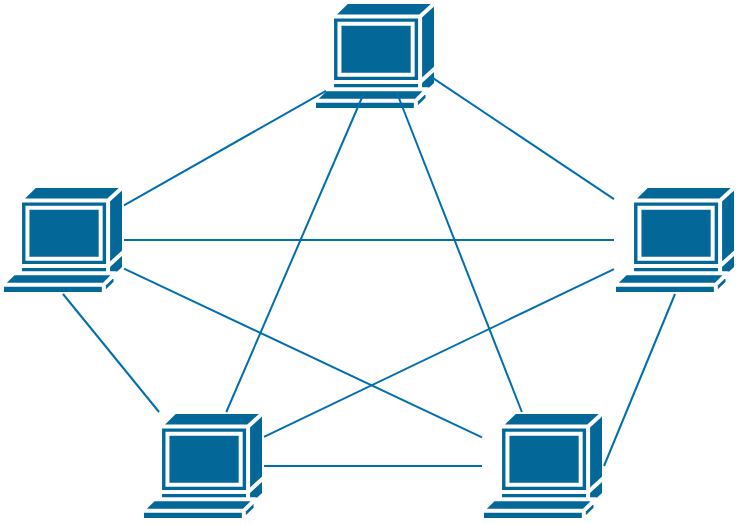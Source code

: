 <mxfile version="24.7.8">
  <diagram name="Página-1" id="Wd3Yw5G85OHn2Ttq9tOE">
    <mxGraphModel dx="751" dy="482" grid="0" gridSize="10" guides="1" tooltips="1" connect="1" arrows="1" fold="1" page="1" pageScale="1" pageWidth="827" pageHeight="1169" background="#ffffff" math="0" shadow="0">
      <root>
        <mxCell id="0" />
        <mxCell id="1" parent="0" />
        <mxCell id="iy80IEU9ZQIbK0lbwhQy-2" value="" style="shape=mxgraph.cisco.computers_and_peripherals.terminal;sketch=0;html=1;pointerEvents=1;dashed=0;fillColor=#036897;strokeColor=#ffffff;strokeWidth=2;verticalLabelPosition=bottom;verticalAlign=top;align=center;outlineConnect=0;" vertex="1" parent="1">
          <mxGeometry x="377" y="135" width="61" height="54" as="geometry" />
        </mxCell>
        <mxCell id="iy80IEU9ZQIbK0lbwhQy-7" value="" style="shape=mxgraph.cisco.computers_and_peripherals.terminal;sketch=0;html=1;pointerEvents=1;dashed=0;fillColor=#036897;strokeColor=#ffffff;strokeWidth=2;verticalLabelPosition=bottom;verticalAlign=top;align=center;outlineConnect=0;" vertex="1" parent="1">
          <mxGeometry x="221" y="227" width="61" height="54" as="geometry" />
        </mxCell>
        <mxCell id="iy80IEU9ZQIbK0lbwhQy-8" value="" style="shape=mxgraph.cisco.computers_and_peripherals.terminal;sketch=0;html=1;pointerEvents=1;dashed=0;fillColor=#036897;strokeColor=#ffffff;strokeWidth=2;verticalLabelPosition=bottom;verticalAlign=top;align=center;outlineConnect=0;" vertex="1" parent="1">
          <mxGeometry x="291" y="340" width="61" height="54" as="geometry" />
        </mxCell>
        <mxCell id="iy80IEU9ZQIbK0lbwhQy-9" value="" style="shape=mxgraph.cisco.computers_and_peripherals.terminal;sketch=0;html=1;pointerEvents=1;dashed=0;fillColor=#036897;strokeColor=#ffffff;strokeWidth=2;verticalLabelPosition=bottom;verticalAlign=top;align=center;outlineConnect=0;" vertex="1" parent="1">
          <mxGeometry x="461" y="340" width="61" height="54" as="geometry" />
        </mxCell>
        <mxCell id="iy80IEU9ZQIbK0lbwhQy-10" value="" style="shape=mxgraph.cisco.computers_and_peripherals.terminal;sketch=0;html=1;pointerEvents=1;dashed=0;fillColor=#036897;strokeColor=#ffffff;strokeWidth=2;verticalLabelPosition=bottom;verticalAlign=top;align=center;outlineConnect=0;" vertex="1" parent="1">
          <mxGeometry x="527" y="227" width="61" height="54" as="geometry" />
        </mxCell>
        <mxCell id="iy80IEU9ZQIbK0lbwhQy-16" value="" style="endArrow=none;html=1;rounded=0;strokeColor=#006EAF;fillColor=#1ba1e2;exitX=0;exitY=0.98;exitDx=0;exitDy=0;exitPerimeter=0;" edge="1" parent="1" target="iy80IEU9ZQIbK0lbwhQy-7">
          <mxGeometry width="50" height="50" relative="1" as="geometry">
            <mxPoint x="383" y="179.4" as="sourcePoint" />
            <mxPoint x="420" y="199" as="targetPoint" />
          </mxGeometry>
        </mxCell>
        <mxCell id="iy80IEU9ZQIbK0lbwhQy-17" value="" style="endArrow=none;html=1;rounded=0;strokeColor=#006EAF;fillColor=#1ba1e2;" edge="1" parent="1" target="iy80IEU9ZQIbK0lbwhQy-8">
          <mxGeometry width="50" height="50" relative="1" as="geometry">
            <mxPoint x="402.184" y="180" as="sourcePoint" />
            <mxPoint x="357.5" y="270" as="targetPoint" />
          </mxGeometry>
        </mxCell>
        <mxCell id="iy80IEU9ZQIbK0lbwhQy-18" value="" style="endArrow=none;html=1;rounded=0;strokeColor=#006EAF;fillColor=#1ba1e2;" edge="1" parent="1" source="iy80IEU9ZQIbK0lbwhQy-9">
          <mxGeometry width="50" height="50" relative="1" as="geometry">
            <mxPoint x="320" y="262" as="sourcePoint" />
            <mxPoint x="418.289" y="180" as="targetPoint" />
          </mxGeometry>
        </mxCell>
        <mxCell id="iy80IEU9ZQIbK0lbwhQy-19" value="" style="endArrow=none;html=1;rounded=0;strokeColor=#006EAF;fillColor=#1ba1e2;entryX=0.87;entryY=0.74;entryDx=0;entryDy=0;entryPerimeter=0;" edge="1" parent="1" source="iy80IEU9ZQIbK0lbwhQy-10">
          <mxGeometry width="50" height="50" relative="1" as="geometry">
            <mxPoint x="504" y="304" as="sourcePoint" />
            <mxPoint x="435.2" y="172.2" as="targetPoint" />
          </mxGeometry>
        </mxCell>
        <mxCell id="iy80IEU9ZQIbK0lbwhQy-21" value="" style="endArrow=none;html=1;rounded=0;strokeColor=#006EAF;fillColor=#1ba1e2;exitX=0.5;exitY=1;exitDx=0;exitDy=0;exitPerimeter=0;" edge="1" parent="1" source="iy80IEU9ZQIbK0lbwhQy-7" target="iy80IEU9ZQIbK0lbwhQy-8">
          <mxGeometry width="50" height="50" relative="1" as="geometry">
            <mxPoint x="270" y="309" as="sourcePoint" />
            <mxPoint x="169" y="366.6" as="targetPoint" />
          </mxGeometry>
        </mxCell>
        <mxCell id="iy80IEU9ZQIbK0lbwhQy-22" value="" style="endArrow=none;html=1;rounded=0;strokeColor=#006EAF;fillColor=#1ba1e2;" edge="1" parent="1" source="iy80IEU9ZQIbK0lbwhQy-9" target="iy80IEU9ZQIbK0lbwhQy-8">
          <mxGeometry width="50" height="50" relative="1" as="geometry">
            <mxPoint x="403" y="199.4" as="sourcePoint" />
            <mxPoint x="302" y="257" as="targetPoint" />
          </mxGeometry>
        </mxCell>
        <mxCell id="iy80IEU9ZQIbK0lbwhQy-23" value="" style="endArrow=none;html=1;rounded=0;strokeColor=#006EAF;fillColor=#1ba1e2;entryX=1;entryY=0.5;entryDx=0;entryDy=0;entryPerimeter=0;exitX=0.5;exitY=1;exitDx=0;exitDy=0;exitPerimeter=0;" edge="1" parent="1" source="iy80IEU9ZQIbK0lbwhQy-10" target="iy80IEU9ZQIbK0lbwhQy-9">
          <mxGeometry width="50" height="50" relative="1" as="geometry">
            <mxPoint x="650.8" y="363.8" as="sourcePoint" />
            <mxPoint x="544" y="310.0" as="targetPoint" />
          </mxGeometry>
        </mxCell>
        <mxCell id="iy80IEU9ZQIbK0lbwhQy-24" value="" style="endArrow=none;html=1;rounded=0;strokeColor=#006EAF;fillColor=#1ba1e2;" edge="1" parent="1" source="iy80IEU9ZQIbK0lbwhQy-10" target="iy80IEU9ZQIbK0lbwhQy-7">
          <mxGeometry width="50" height="50" relative="1" as="geometry">
            <mxPoint x="423.8" y="303.8" as="sourcePoint" />
            <mxPoint x="317.0" y="250.0" as="targetPoint" />
          </mxGeometry>
        </mxCell>
        <mxCell id="iy80IEU9ZQIbK0lbwhQy-25" value="" style="endArrow=none;html=1;rounded=0;strokeColor=#006EAF;fillColor=#1ba1e2;" edge="1" parent="1" source="iy80IEU9ZQIbK0lbwhQy-9" target="iy80IEU9ZQIbK0lbwhQy-7">
          <mxGeometry width="50" height="50" relative="1" as="geometry">
            <mxPoint x="396.8" y="322.8" as="sourcePoint" />
            <mxPoint x="290.0" y="269.0" as="targetPoint" />
          </mxGeometry>
        </mxCell>
        <mxCell id="iy80IEU9ZQIbK0lbwhQy-26" value="" style="endArrow=none;html=1;rounded=0;strokeColor=#006EAF;fillColor=#1ba1e2;" edge="1" parent="1" source="iy80IEU9ZQIbK0lbwhQy-10" target="iy80IEU9ZQIbK0lbwhQy-8">
          <mxGeometry width="50" height="50" relative="1" as="geometry">
            <mxPoint x="517.8" y="319.8" as="sourcePoint" />
            <mxPoint x="411.0" y="266.0" as="targetPoint" />
          </mxGeometry>
        </mxCell>
      </root>
    </mxGraphModel>
  </diagram>
</mxfile>
